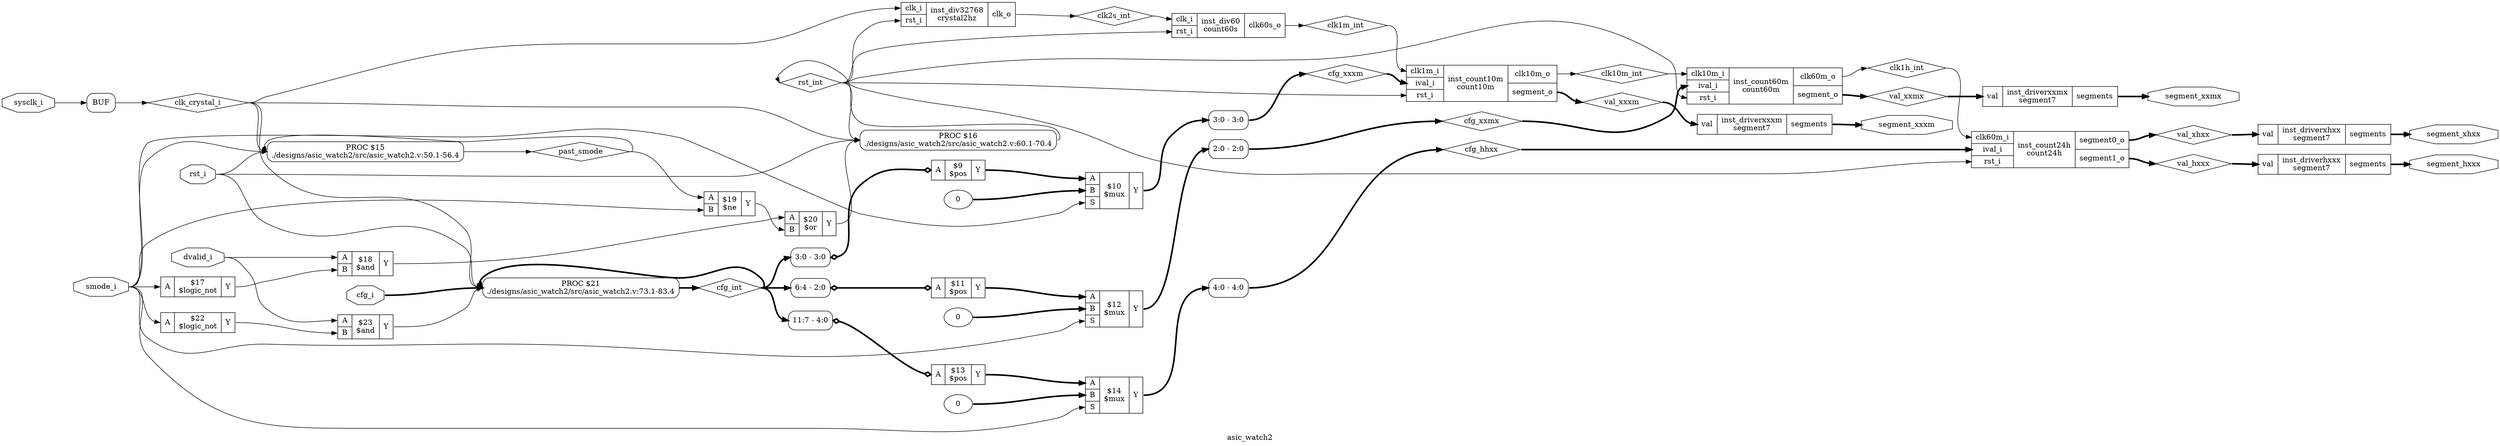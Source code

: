 digraph "asic_watch2" {
label="asic_watch2";
rankdir="LR";
remincross=true;
n16 [ shape=diamond, label="val_xxxm", color="black", fontcolor="black" ];
n17 [ shape=diamond, label="val_xxmx", color="black", fontcolor="black" ];
n18 [ shape=diamond, label="val_xhxx", color="black", fontcolor="black" ];
n19 [ shape=diamond, label="val_hxxx", color="black", fontcolor="black" ];
n20 [ shape=diamond, label="clk1h_int", color="black", fontcolor="black" ];
n21 [ shape=diamond, label="clk10m_int", color="black", fontcolor="black" ];
n22 [ shape=diamond, label="clk1m_int", color="black", fontcolor="black" ];
n23 [ shape=diamond, label="clk2s_int", color="black", fontcolor="black" ];
n24 [ shape=diamond, label="past_smode", color="black", fontcolor="black" ];
n25 [ shape=diamond, label="rst_int", color="black", fontcolor="black" ];
n26 [ shape=diamond, label="cfg_int", color="black", fontcolor="black" ];
n27 [ shape=diamond, label="cfg_hhxx", color="black", fontcolor="black" ];
n28 [ shape=diamond, label="cfg_xxmx", color="black", fontcolor="black" ];
n29 [ shape=diamond, label="cfg_xxxm", color="black", fontcolor="black" ];
n30 [ shape=diamond, label="clk_crystal_i", color="black", fontcolor="black" ];
n31 [ shape=octagon, label="segment_xxxm", color="black", fontcolor="black" ];
n32 [ shape=octagon, label="segment_xxmx", color="black", fontcolor="black" ];
n33 [ shape=octagon, label="segment_xhxx", color="black", fontcolor="black" ];
n34 [ shape=octagon, label="segment_hxxx", color="black", fontcolor="black" ];
n35 [ shape=octagon, label="cfg_i", color="black", fontcolor="black" ];
n36 [ shape=octagon, label="dvalid_i", color="black", fontcolor="black" ];
n37 [ shape=octagon, label="rst_i", color="black", fontcolor="black" ];
n38 [ shape=octagon, label="smode_i", color="black", fontcolor="black" ];
n39 [ shape=octagon, label="sysclk_i", color="black", fontcolor="black" ];
c42 [ shape=record, label="{{<p40> val}|inst_driverxxxm\nsegment7|{<p41> segments}}" ];
c43 [ shape=record, label="{{<p40> val}|inst_driverxxmx\nsegment7|{<p41> segments}}" ];
c44 [ shape=record, label="{{<p40> val}|inst_driverxhxx\nsegment7|{<p41> segments}}" ];
c45 [ shape=record, label="{{<p40> val}|inst_driverhxxx\nsegment7|{<p41> segments}}" ];
c50 [ shape=record, label="{{<p46> clk60m_i|<p47> ival_i|<p37> rst_i}|inst_count24h\ncount24h|{<p48> segment0_o|<p49> segment1_o}}" ];
c54 [ shape=record, label="{{<p51> clk10m_i|<p47> ival_i|<p37> rst_i}|inst_count60m\ncount60m|{<p52> clk60m_o|<p53> segment_o}}" ];
c57 [ shape=record, label="{{<p55> clk1m_i|<p47> ival_i|<p37> rst_i}|inst_count10m\ncount10m|{<p56> clk10m_o|<p53> segment_o}}" ];
c60 [ shape=record, label="{{<p58> clk_i|<p37> rst_i}|inst_div60\ncount60s|{<p59> clk60s_o}}" ];
c62 [ shape=record, label="{{<p58> clk_i|<p37> rst_i}|inst_div32768\ncrystal2hz|{<p61> clk_o}}" ];
c66 [ shape=record, label="{{<p63> A|<p64> B}|$23\n$and|{<p65> Y}}" ];
c67 [ shape=record, label="{{<p63> A}|$22\n$logic_not|{<p65> Y}}" ];
c68 [ shape=record, label="{{<p63> A|<p64> B}|$20\n$or|{<p65> Y}}" ];
c69 [ shape=record, label="{{<p63> A|<p64> B}|$19\n$ne|{<p65> Y}}" ];
c70 [ shape=record, label="{{<p63> A|<p64> B}|$18\n$and|{<p65> Y}}" ];
c71 [ shape=record, label="{{<p63> A}|$17\n$logic_not|{<p65> Y}}" ];
v0 [ label="0" ];
c73 [ shape=record, label="{{<p63> A|<p64> B|<p72> S}|$14\n$mux|{<p65> Y}}" ];
c74 [ shape=record, label="{{<p63> A}|$13\n$pos|{<p65> Y}}" ];
x1 [ shape=record, style=rounded, label="<s0> 11:7 - 4:0 " ];
x1:e -> c74:p63:w [arrowhead=odiamond, arrowtail=odiamond, dir=both, color="black", style="setlinewidth(3)", label=""];
v2 [ label="0" ];
c75 [ shape=record, label="{{<p63> A|<p64> B|<p72> S}|$12\n$mux|{<p65> Y}}" ];
c76 [ shape=record, label="{{<p63> A}|$11\n$pos|{<p65> Y}}" ];
x3 [ shape=record, style=rounded, label="<s0> 6:4 - 2:0 " ];
x3:e -> c76:p63:w [arrowhead=odiamond, arrowtail=odiamond, dir=both, color="black", style="setlinewidth(3)", label=""];
v4 [ label="0" ];
c77 [ shape=record, label="{{<p63> A|<p64> B|<p72> S}|$10\n$mux|{<p65> Y}}" ];
c78 [ shape=record, label="{{<p63> A}|$9\n$pos|{<p65> Y}}" ];
x5 [ shape=record, style=rounded, label="<s0> 3:0 - 3:0 " ];
x5:e -> c78:p63:w [arrowhead=odiamond, arrowtail=odiamond, dir=both, color="black", style="setlinewidth(3)", label=""];
p6 [shape=box, style=rounded, label="PROC $21\n./designs/asic_watch2/src/asic_watch2.v:73.1-83.4"];
p7 [shape=box, style=rounded, label="PROC $16\n./designs/asic_watch2/src/asic_watch2.v:60.1-70.4"];
p8 [shape=box, style=rounded, label="PROC $15\n./designs/asic_watch2/src/asic_watch2.v:50.1-56.4"];
x9 [shape=box, style=rounded, label="BUF"];
x10 [ shape=record, style=rounded, label="<s0> 3:0 - 3:0 " ];
x11 [ shape=record, style=rounded, label="<s0> 2:0 - 2:0 " ];
x12 [ shape=record, style=rounded, label="<s0> 4:0 - 4:0 " ];
c66:p65:e -> p6:w [color="black", label=""];
c73:p65:e -> x12:s0:w [color="black", style="setlinewidth(3)", label=""];
c74:p65:e -> c73:p63:w [color="black", style="setlinewidth(3)", label=""];
c75:p65:e -> x11:s0:w [color="black", style="setlinewidth(3)", label=""];
c76:p65:e -> c75:p63:w [color="black", style="setlinewidth(3)", label=""];
c77:p65:e -> x10:s0:w [color="black", style="setlinewidth(3)", label=""];
c78:p65:e -> c77:p63:w [color="black", style="setlinewidth(3)", label=""];
c57:p53:e -> n16:w [color="black", style="setlinewidth(3)", label=""];
n16:e -> c42:p40:w [color="black", style="setlinewidth(3)", label=""];
c54:p53:e -> n17:w [color="black", style="setlinewidth(3)", label=""];
n17:e -> c43:p40:w [color="black", style="setlinewidth(3)", label=""];
c50:p48:e -> n18:w [color="black", style="setlinewidth(3)", label=""];
n18:e -> c44:p40:w [color="black", style="setlinewidth(3)", label=""];
c50:p49:e -> n19:w [color="black", style="setlinewidth(3)", label=""];
n19:e -> c45:p40:w [color="black", style="setlinewidth(3)", label=""];
c67:p65:e -> c66:p64:w [color="black", label=""];
c54:p52:e -> n20:w [color="black", label=""];
n20:e -> c50:p46:w [color="black", label=""];
c57:p56:e -> n21:w [color="black", label=""];
n21:e -> c54:p51:w [color="black", label=""];
c60:p59:e -> n22:w [color="black", label=""];
n22:e -> c57:p55:w [color="black", label=""];
c62:p61:e -> n23:w [color="black", label=""];
n23:e -> c60:p58:w [color="black", label=""];
p8:e -> n24:w [color="black", label=""];
n24:e -> c69:p63:w [color="black", label=""];
n24:e -> p8:w [color="black", label=""];
p7:e -> n25:w [color="black", label=""];
n25:e -> c50:p37:w [color="black", label=""];
n25:e -> c54:p37:w [color="black", label=""];
n25:e -> c57:p37:w [color="black", label=""];
n25:e -> c60:p37:w [color="black", label=""];
n25:e -> c62:p37:w [color="black", label=""];
n25:e -> p7:w [color="black", label=""];
p6:e -> n26:w [color="black", style="setlinewidth(3)", label=""];
n26:e -> p6:w [color="black", style="setlinewidth(3)", label=""];
n26:e -> x1:s0:w [color="black", style="setlinewidth(3)", label=""];
n26:e -> x3:s0:w [color="black", style="setlinewidth(3)", label=""];
n26:e -> x5:s0:w [color="black", style="setlinewidth(3)", label=""];
x12:e -> n27:w [color="black", style="setlinewidth(3)", label=""];
n27:e -> c50:p47:w [color="black", style="setlinewidth(3)", label=""];
x11:e -> n28:w [color="black", style="setlinewidth(3)", label=""];
n28:e -> c54:p47:w [color="black", style="setlinewidth(3)", label=""];
x10:e -> n29:w [color="black", style="setlinewidth(3)", label=""];
n29:e -> c57:p47:w [color="black", style="setlinewidth(3)", label=""];
x9:e:e -> n30:w [color="black", label=""];
n30:e -> c62:p58:w [color="black", label=""];
n30:e -> p6:w [color="black", label=""];
n30:e -> p7:w [color="black", label=""];
n30:e -> p8:w [color="black", label=""];
c42:p41:e -> n31:w [color="black", style="setlinewidth(3)", label=""];
c43:p41:e -> n32:w [color="black", style="setlinewidth(3)", label=""];
c44:p41:e -> n33:w [color="black", style="setlinewidth(3)", label=""];
c45:p41:e -> n34:w [color="black", style="setlinewidth(3)", label=""];
n35:e -> p6:w [color="black", style="setlinewidth(3)", label=""];
n36:e -> c66:p63:w [color="black", label=""];
n36:e -> c70:p63:w [color="black", label=""];
n37:e -> p6:w [color="black", label=""];
n37:e -> p7:w [color="black", label=""];
n37:e -> p8:w [color="black", label=""];
n38:e -> c67:p63:w [color="black", label=""];
n38:e -> c69:p64:w [color="black", label=""];
n38:e -> c71:p63:w [color="black", label=""];
n38:e -> c73:p72:w [color="black", label=""];
n38:e -> c75:p72:w [color="black", label=""];
n38:e -> c77:p72:w [color="black", label=""];
n38:e -> p8:w [color="black", label=""];
n39:e -> x9:w:w [color="black", label=""];
c68:p65:e -> p7:w [color="black", label=""];
c69:p65:e -> c68:p64:w [color="black", label=""];
c70:p65:e -> c68:p63:w [color="black", label=""];
c71:p65:e -> c70:p64:w [color="black", label=""];
v0:e -> c73:p64:w [color="black", style="setlinewidth(3)", label=""];
v2:e -> c75:p64:w [color="black", style="setlinewidth(3)", label=""];
v4:e -> c77:p64:w [color="black", style="setlinewidth(3)", label=""];
}
